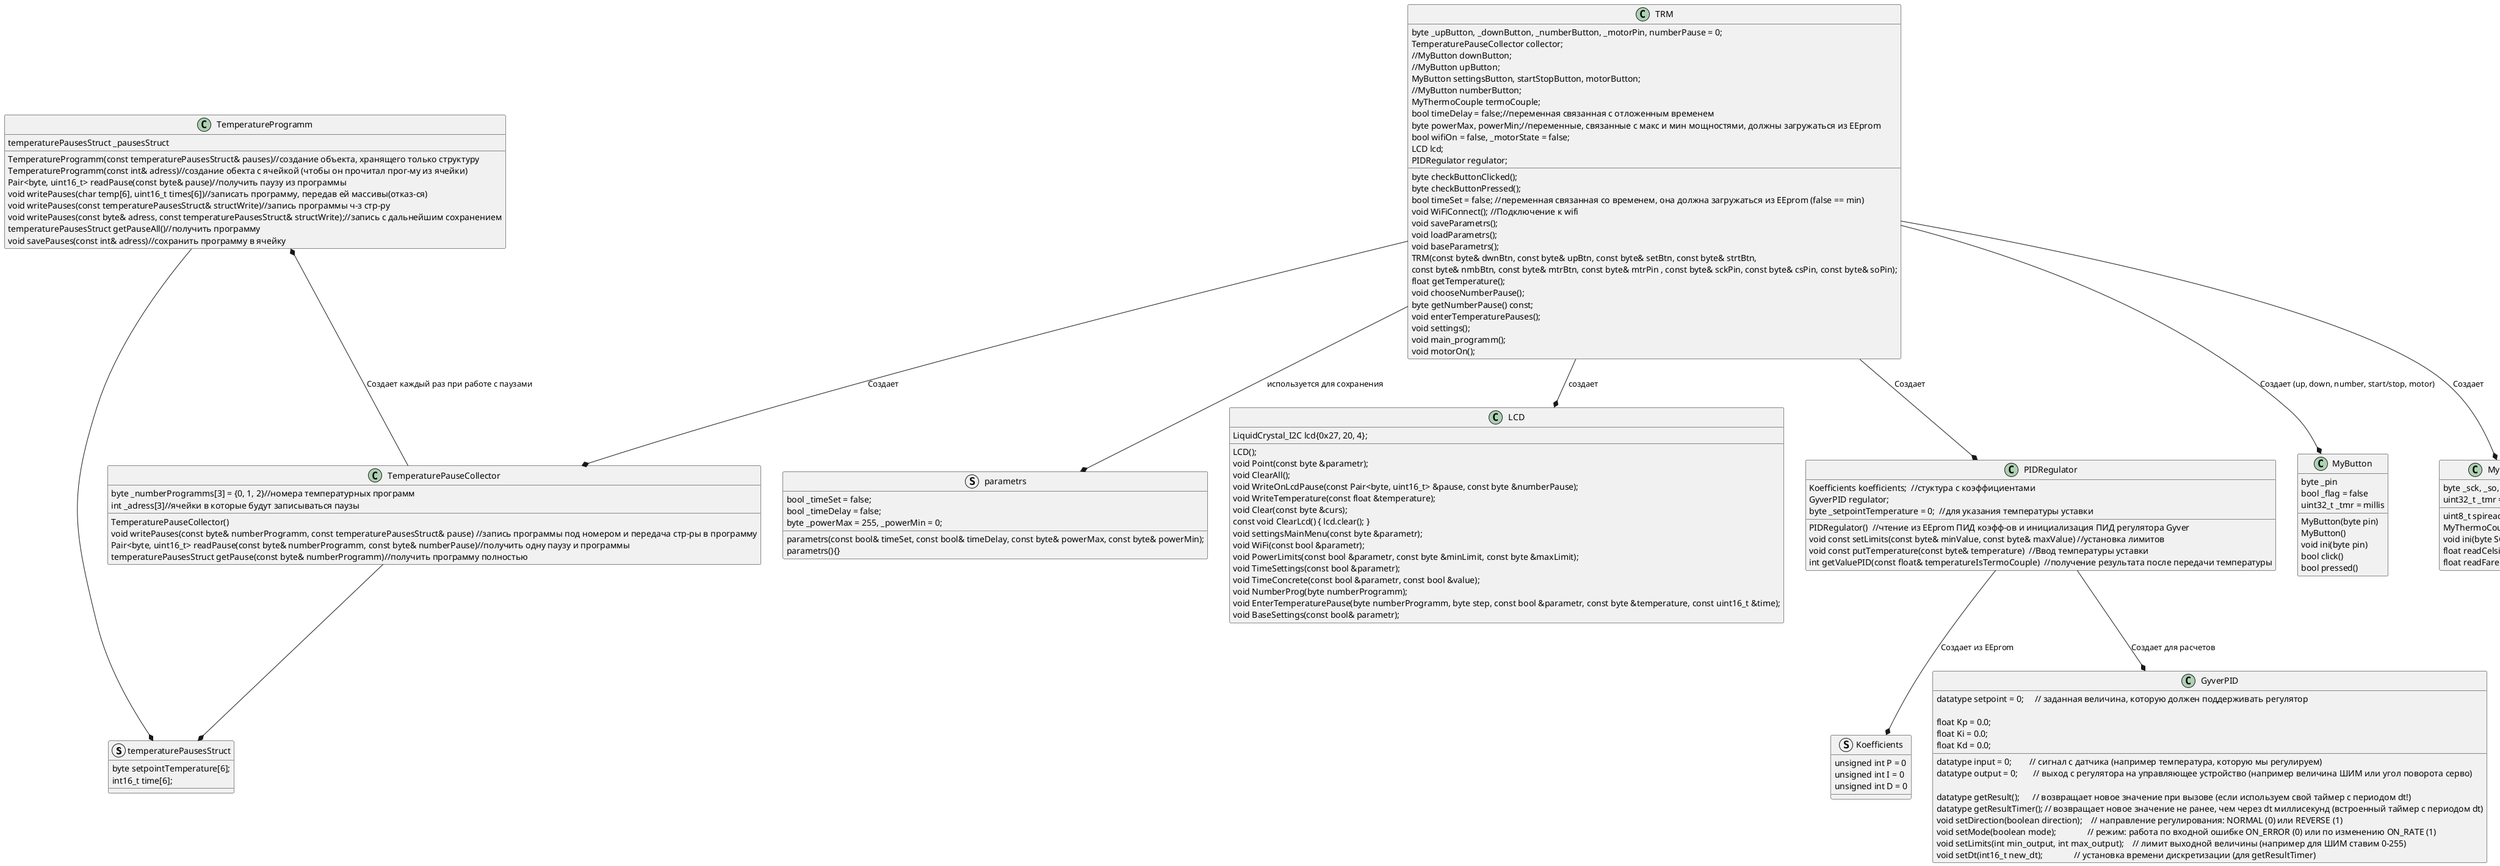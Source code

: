 @startuml Diagramm
struct temperaturePausesStruct{
    byte setpointTemperature[6];
    int16_t time[6];
}

struct parametrs{
    parametrs(const bool& timeSet, const bool& timeDelay, const byte& powerMax, const byte& powerMin);
    parametrs(){}
    bool _timeSet = false;
    bool _timeDelay = false;
    byte _powerMax = 255, _powerMin = 0;

}

class LCD{
    LiquidCrystal_I2C lcd{0x27, 20, 4};
    LCD();
    void Point(const byte &parametr);
    void ClearAll();
    void WriteOnLcdPause(const Pair<byte, uint16_t> &pause, const byte &numberPause);
    void WriteTemperature(const float &temperature);
    void Clear(const byte &curs);
    const void ClearLcd() { lcd.clear(); }
    void settingsMainMenu(const byte &parametr);
    void WiFi(const bool &parametr);
    void PowerLimits(const bool &parametr, const byte &minLimit, const byte &maxLimit);
    void TimeSettings(const bool &parametr);
    void TimeConcrete(const bool &parametr, const bool &value);
    void NumberProg(byte numberProgramm);
    void EnterTemperaturePause(byte numberProgramm, byte step, const bool &parametr, const byte &temperature, const uint16_t &time);
    void BaseSettings(const bool& parametr);
}

class TRM{
    byte _upButton, _downButton, _numberButton, _motorPin, numberPause = 0;
    TemperaturePauseCollector collector;
    //MyButton downButton;
    //MyButton upButton;
    MyButton settingsButton, startStopButton, motorButton;
    //MyButton numberButton;
    MyThermoCouple termoCouple;
    byte checkButtonClicked();
    byte checkButtonPressed();
    bool timeSet = false; //переменная связанная со временем, она должна загружаться из EEprom (false == min)
    bool timeDelay = false;//переменная связанная с отложенным временем
    byte powerMax, powerMin;//переменные, связанные с макс и мин мощностями, должны загружаться из EEprom
    void WiFiConnect(); //Подключение к wifi
    bool wifiOn = false, _motorState = false;
    LCD lcd;
    PIDRegulator regulator;
    void saveParametrs();
    void loadParametrs();
    void baseParametrs();
    TRM(const byte& dwnBtn, const byte& upBtn, const byte& setBtn, const byte& strtBtn,
        const byte& nmbBtn, const byte& mtrBtn, const byte& mtrPin , const byte& sckPin, const byte& csPin, const byte& soPin);
    float getTemperature();
    void chooseNumberPause();
    byte getNumberPause() const;
    void enterTemperaturePauses();
    void settings();
    void main_programm();
    void motorOn();
}

class TemperatureProgramm{
    temperaturePausesStruct _pausesStruct
    TemperatureProgramm(const temperaturePausesStruct& pauses)//создание объекта, хранящего только структуру
    TemperatureProgramm(const int& adress)//создание обекта с ячейкой (чтобы он прочитал прог-му из ячейки)
    Pair<byte, uint16_t> readPause(const byte& pause)//получить паузу из программы
    void writePauses(char temp[6], uint16_t times[6])//записать программу, передав ей массивы(отказ-ся)
    void writePauses(const temperaturePausesStruct& structWrite)//запись программы ч-з стр-ру
    void writePauses(const byte& adress, const temperaturePausesStruct& structWrite);//запись с дальнейшим сохранением
    temperaturePausesStruct getPauseAll()//получить программу
    void savePauses(const int& adress)//сохранить программу в ячейку
}

class TemperaturePauseCollector{
    byte _numberProgramms[3] = {0, 1, 2}//номера температурных программ
    int _adress[3]//ячейки в которые будут записываться паузы
    TemperaturePauseCollector()
    void writePauses(const byte& numberProgramm, const temperaturePausesStruct& pause) //запись программы под номером и передача стр-ры в программу
    Pair<byte, uint16_t> readPause(const byte& numberProgramm, const byte& numberPause)//получить одну паузу и программы
    temperaturePausesStruct getPause(const byte& numberProgramm)//получить программу полностью
}


struct Koefficients{
    unsigned int P = 0
    unsigned int I = 0
    unsigned int D = 0
}

class PIDRegulator{
    Koefficients koefficients;  //стуктура с коэффициентами
    GyverPID regulator;
    byte _setpointTemperature = 0;  //для указания температуры уставки
    PIDRegulator()  //чтение из EEprom ПИД коэфф-ов и инициализация ПИД регулятора Gyver
    void const setLimits(const byte& minValue, const byte& maxValue) //установка лимитов
    void const putTemperature(const byte& temperature)  //Ввод температуры уставки
    int getValuePID(const float& temperatureIsTermoCouple)  //получение результата после передачи температуры
}



class GyverPID{
    datatype setpoint = 0;     // заданная величина, которую должен поддерживать регулятор
    datatype input = 0;        // сигнал с датчика (например температура, которую мы регулируем)
    datatype output = 0;       // выход с регулятора на управляющее устройство (например величина ШИМ или угол поворота серво)

    datatype getResult();      // возвращает новое значение при вызове (если используем свой таймер с периодом dt!)
    datatype getResultTimer(); // возвращает новое значение не ранее, чем через dt миллисекунд (встроенный таймер с периодом dt)
    void setDirection(boolean direction);    // направление регулирования: NORMAL (0) или REVERSE (1)
    void setMode(boolean mode);              // режим: работа по входной ошибке ON_ERROR (0) или по изменению ON_RATE (1)
    void setLimits(int min_output, int max_output);    // лимит выходной величины (например для ШИМ ставим 0-255)
    void setDt(int16_t new_dt);              // установка времени дискретизации (для getResultTimer)
    float Kp = 0.0;
    float Ki = 0.0;
    float Kd = 0.0;
}

class MyButton{
    byte _pin
    bool _flag = false
    uint32_t _tmr = millis
    MyButton(byte pin)
    MyButton()
    void ini(byte pin)
    bool click()
    bool pressed()
}

class MyThermoCouple{
    byte _sck, _so, _cs;
    uint8_t spiread(void);
    uint32_t _tmr = millis;
    MyThermoCouple();
    void ini(byte SCK, byte CS, byte SO);
    float readCelsius();
    float readFarenheit();
}
TRM--*LCD : создает
TRM --* PIDRegulator : Создает
TRM --* parametrs : используется для сохранения
TemperaturePauseCollector --* temperaturePausesStruct
TemperatureProgramm --* temperaturePausesStruct
PIDRegulator --* Koefficients : Создает из EEprom
PIDRegulator --* GyverPID : Создает для расчетов
TRM--*MyButton : Создает (up, down, number, start/stop, motor)
TRM--*MyThermoCouple : Создает
TRM--*TemperaturePauseCollector: Создает
TemperatureProgramm *--TemperaturePauseCollector:Создает каждый раз при работе с паузами
@enduml